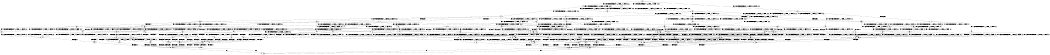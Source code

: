 digraph BCG {
size = "7, 10.5";
center = TRUE;
node [shape = circle];
0 [peripheries = 2];
0 -> 1 [label = "EX !0 !ATOMIC_EXCH_BRANCH (1, +0, TRUE, +0, 1, TRUE) !:0:1:2:"];
0 -> 2 [label = "EX !1 !ATOMIC_EXCH_BRANCH (1, +1, TRUE, +0, 2, TRUE) !:0:1:2:"];
0 -> 3 [label = "EX !2 !ATOMIC_EXCH_BRANCH (1, +0, FALSE, +0, 3, TRUE) !:0:1:2:"];
0 -> 4 [label = "EX !0 !ATOMIC_EXCH_BRANCH (1, +0, TRUE, +0, 1, TRUE) !:0:1:2:"];
1 -> 5 [label = "EX !2 !ATOMIC_EXCH_BRANCH (1, +0, FALSE, +0, 3, TRUE) !:0:1:2:"];
2 -> 6 [label = "EX !0 !ATOMIC_EXCH_BRANCH (1, +0, TRUE, +0, 1, FALSE) !:0:1:2:"];
2 -> 7 [label = "TERMINATE !1"];
2 -> 8 [label = "EX !2 !ATOMIC_EXCH_BRANCH (1, +0, FALSE, +0, 3, FALSE) !:0:1:2:"];
2 -> 9 [label = "EX !0 !ATOMIC_EXCH_BRANCH (1, +0, TRUE, +0, 1, FALSE) !:0:1:2:"];
3 -> 10 [label = "EX !0 !ATOMIC_EXCH_BRANCH (1, +0, TRUE, +0, 1, TRUE) !:0:1:2:"];
3 -> 11 [label = "TERMINATE !2"];
3 -> 12 [label = "EX !1 !ATOMIC_EXCH_BRANCH (1, +1, TRUE, +0, 2, TRUE) !:0:1:2:"];
3 -> 13 [label = "EX !0 !ATOMIC_EXCH_BRANCH (1, +0, TRUE, +0, 1, TRUE) !:0:1:2:"];
4 -> 5 [label = "EX !2 !ATOMIC_EXCH_BRANCH (1, +0, FALSE, +0, 3, TRUE) !:0:1:2:"];
4 -> 14 [label = "EX !1 !ATOMIC_EXCH_BRANCH (1, +1, TRUE, +0, 2, TRUE) !:0:1:2:"];
4 -> 15 [label = "EX !2 !ATOMIC_EXCH_BRANCH (1, +0, FALSE, +0, 3, TRUE) !:0:1:2:"];
4 -> 4 [label = "EX !0 !ATOMIC_EXCH_BRANCH (1, +0, TRUE, +0, 1, TRUE) !:0:1:2:"];
5 -> 10 [label = "EX !0 !ATOMIC_EXCH_BRANCH (1, +0, TRUE, +0, 1, TRUE) !:0:1:2:"];
6 -> 16 [label = "EX !2 !ATOMIC_EXCH_BRANCH (1, +0, FALSE, +0, 3, TRUE) !:0:1:2:"];
7 -> 17 [label = "EX !0 !ATOMIC_EXCH_BRANCH (1, +0, TRUE, +0, 1, FALSE) !:0:2:"];
7 -> 18 [label = "EX !2 !ATOMIC_EXCH_BRANCH (1, +0, FALSE, +0, 3, FALSE) !:0:2:"];
7 -> 19 [label = "EX !0 !ATOMIC_EXCH_BRANCH (1, +0, TRUE, +0, 1, FALSE) !:0:2:"];
8 -> 20 [label = "EX !2 !ATOMIC_EXCH_BRANCH (1, +1, TRUE, +0, 3, FALSE) !:0:1:2:"];
8 -> 21 [label = "TERMINATE !1"];
8 -> 22 [label = "EX !0 !ATOMIC_EXCH_BRANCH (1, +0, TRUE, +0, 1, FALSE) !:0:1:2:"];
8 -> 23 [label = "EX !2 !ATOMIC_EXCH_BRANCH (1, +1, TRUE, +0, 3, FALSE) !:0:1:2:"];
9 -> 16 [label = "EX !2 !ATOMIC_EXCH_BRANCH (1, +0, FALSE, +0, 3, TRUE) !:0:1:2:"];
9 -> 24 [label = "TERMINATE !1"];
9 -> 25 [label = "TERMINATE !0"];
9 -> 26 [label = "EX !2 !ATOMIC_EXCH_BRANCH (1, +0, FALSE, +0, 3, TRUE) !:0:1:2:"];
10 -> 27 [label = "EX !1 !ATOMIC_EXCH_BRANCH (1, +1, TRUE, +0, 2, TRUE) !:0:1:2:"];
11 -> 28 [label = "EX !0 !ATOMIC_EXCH_BRANCH (1, +0, TRUE, +0, 1, TRUE) !:0:1:"];
11 -> 29 [label = "EX !1 !ATOMIC_EXCH_BRANCH (1, +1, TRUE, +0, 2, TRUE) !:0:1:"];
11 -> 30 [label = "EX !0 !ATOMIC_EXCH_BRANCH (1, +0, TRUE, +0, 1, TRUE) !:0:1:"];
12 -> 31 [label = "EX !0 !ATOMIC_EXCH_BRANCH (1, +0, TRUE, +0, 1, FALSE) !:0:1:2:"];
12 -> 32 [label = "TERMINATE !1"];
12 -> 33 [label = "TERMINATE !2"];
12 -> 34 [label = "EX !0 !ATOMIC_EXCH_BRANCH (1, +0, TRUE, +0, 1, FALSE) !:0:1:2:"];
13 -> 27 [label = "EX !1 !ATOMIC_EXCH_BRANCH (1, +1, TRUE, +0, 2, TRUE) !:0:1:2:"];
13 -> 35 [label = "TERMINATE !2"];
13 -> 36 [label = "EX !1 !ATOMIC_EXCH_BRANCH (1, +1, TRUE, +0, 2, TRUE) !:0:1:2:"];
13 -> 13 [label = "EX !0 !ATOMIC_EXCH_BRANCH (1, +0, TRUE, +0, 1, TRUE) !:0:1:2:"];
14 -> 6 [label = "EX !0 !ATOMIC_EXCH_BRANCH (1, +0, TRUE, +0, 1, FALSE) !:0:1:2:"];
14 -> 37 [label = "TERMINATE !1"];
14 -> 38 [label = "EX !2 !ATOMIC_EXCH_BRANCH (1, +0, FALSE, +0, 3, FALSE) !:0:1:2:"];
14 -> 9 [label = "EX !0 !ATOMIC_EXCH_BRANCH (1, +0, TRUE, +0, 1, FALSE) !:0:1:2:"];
15 -> 10 [label = "EX !0 !ATOMIC_EXCH_BRANCH (1, +0, TRUE, +0, 1, TRUE) !:0:1:2:"];
15 -> 35 [label = "TERMINATE !2"];
15 -> 36 [label = "EX !1 !ATOMIC_EXCH_BRANCH (1, +1, TRUE, +0, 2, TRUE) !:0:1:2:"];
15 -> 13 [label = "EX !0 !ATOMIC_EXCH_BRANCH (1, +0, TRUE, +0, 1, TRUE) !:0:1:2:"];
16 -> 39 [label = "TERMINATE !0"];
17 -> 40 [label = "EX !2 !ATOMIC_EXCH_BRANCH (1, +0, FALSE, +0, 3, TRUE) !:0:2:"];
18 -> 41 [label = "EX !2 !ATOMIC_EXCH_BRANCH (1, +1, TRUE, +0, 3, FALSE) !:0:2:"];
18 -> 42 [label = "EX !0 !ATOMIC_EXCH_BRANCH (1, +0, TRUE, +0, 1, FALSE) !:0:2:"];
18 -> 43 [label = "EX !2 !ATOMIC_EXCH_BRANCH (1, +1, TRUE, +0, 3, FALSE) !:0:2:"];
19 -> 40 [label = "EX !2 !ATOMIC_EXCH_BRANCH (1, +0, FALSE, +0, 3, TRUE) !:0:2:"];
19 -> 44 [label = "TERMINATE !0"];
19 -> 45 [label = "EX !2 !ATOMIC_EXCH_BRANCH (1, +0, FALSE, +0, 3, TRUE) !:0:2:"];
20 -> 31 [label = "EX !0 !ATOMIC_EXCH_BRANCH (1, +0, TRUE, +0, 1, FALSE) !:0:1:2:"];
21 -> 41 [label = "EX !2 !ATOMIC_EXCH_BRANCH (1, +1, TRUE, +0, 3, FALSE) !:0:2:"];
21 -> 42 [label = "EX !0 !ATOMIC_EXCH_BRANCH (1, +0, TRUE, +0, 1, FALSE) !:0:2:"];
21 -> 43 [label = "EX !2 !ATOMIC_EXCH_BRANCH (1, +1, TRUE, +0, 3, FALSE) !:0:2:"];
22 -> 46 [label = "EX !2 !ATOMIC_EXCH_BRANCH (1, +1, TRUE, +0, 3, TRUE) !:0:1:2:"];
22 -> 47 [label = "TERMINATE !1"];
22 -> 48 [label = "TERMINATE !0"];
22 -> 49 [label = "EX !2 !ATOMIC_EXCH_BRANCH (1, +1, TRUE, +0, 3, TRUE) !:0:1:2:"];
23 -> 31 [label = "EX !0 !ATOMIC_EXCH_BRANCH (1, +0, TRUE, +0, 1, FALSE) !:0:1:2:"];
23 -> 32 [label = "TERMINATE !1"];
23 -> 33 [label = "TERMINATE !2"];
23 -> 34 [label = "EX !0 !ATOMIC_EXCH_BRANCH (1, +0, TRUE, +0, 1, FALSE) !:0:1:2:"];
24 -> 40 [label = "EX !2 !ATOMIC_EXCH_BRANCH (1, +0, FALSE, +0, 3, TRUE) !:0:2:"];
24 -> 44 [label = "TERMINATE !0"];
24 -> 45 [label = "EX !2 !ATOMIC_EXCH_BRANCH (1, +0, FALSE, +0, 3, TRUE) !:0:2:"];
25 -> 50 [label = "EX !2 !ATOMIC_EXCH_BRANCH (1, +0, FALSE, +0, 3, TRUE) !:1:2:"];
25 -> 44 [label = "TERMINATE !1"];
25 -> 51 [label = "EX !2 !ATOMIC_EXCH_BRANCH (1, +0, FALSE, +0, 3, TRUE) !:1:2:"];
26 -> 39 [label = "TERMINATE !0"];
26 -> 52 [label = "TERMINATE !1"];
26 -> 53 [label = "TERMINATE !2"];
26 -> 54 [label = "TERMINATE !0"];
27 -> 31 [label = "EX !0 !ATOMIC_EXCH_BRANCH (1, +0, TRUE, +0, 1, FALSE) !:0:1:2:"];
28 -> 55 [label = "EX !1 !ATOMIC_EXCH_BRANCH (1, +1, TRUE, +0, 2, TRUE) !:0:1:"];
29 -> 56 [label = "EX !0 !ATOMIC_EXCH_BRANCH (1, +0, TRUE, +0, 1, FALSE) !:0:1:"];
29 -> 57 [label = "TERMINATE !1"];
29 -> 58 [label = "EX !0 !ATOMIC_EXCH_BRANCH (1, +0, TRUE, +0, 1, FALSE) !:0:1:"];
30 -> 55 [label = "EX !1 !ATOMIC_EXCH_BRANCH (1, +1, TRUE, +0, 2, TRUE) !:0:1:"];
30 -> 59 [label = "EX !1 !ATOMIC_EXCH_BRANCH (1, +1, TRUE, +0, 2, TRUE) !:0:1:"];
30 -> 30 [label = "EX !0 !ATOMIC_EXCH_BRANCH (1, +0, TRUE, +0, 1, TRUE) !:0:1:"];
31 -> 39 [label = "TERMINATE !0"];
32 -> 60 [label = "EX !0 !ATOMIC_EXCH_BRANCH (1, +0, TRUE, +0, 1, FALSE) !:0:2:"];
32 -> 57 [label = "TERMINATE !2"];
32 -> 61 [label = "EX !0 !ATOMIC_EXCH_BRANCH (1, +0, TRUE, +0, 1, FALSE) !:0:2:"];
33 -> 56 [label = "EX !0 !ATOMIC_EXCH_BRANCH (1, +0, TRUE, +0, 1, FALSE) !:0:1:"];
33 -> 57 [label = "TERMINATE !1"];
33 -> 58 [label = "EX !0 !ATOMIC_EXCH_BRANCH (1, +0, TRUE, +0, 1, FALSE) !:0:1:"];
34 -> 39 [label = "TERMINATE !0"];
34 -> 52 [label = "TERMINATE !1"];
34 -> 53 [label = "TERMINATE !2"];
34 -> 54 [label = "TERMINATE !0"];
35 -> 28 [label = "EX !0 !ATOMIC_EXCH_BRANCH (1, +0, TRUE, +0, 1, TRUE) !:0:1:"];
35 -> 59 [label = "EX !1 !ATOMIC_EXCH_BRANCH (1, +1, TRUE, +0, 2, TRUE) !:0:1:"];
35 -> 30 [label = "EX !0 !ATOMIC_EXCH_BRANCH (1, +0, TRUE, +0, 1, TRUE) !:0:1:"];
36 -> 31 [label = "EX !0 !ATOMIC_EXCH_BRANCH (1, +0, TRUE, +0, 1, FALSE) !:0:1:2:"];
36 -> 62 [label = "TERMINATE !1"];
36 -> 63 [label = "TERMINATE !2"];
36 -> 34 [label = "EX !0 !ATOMIC_EXCH_BRANCH (1, +0, TRUE, +0, 1, FALSE) !:0:1:2:"];
37 -> 17 [label = "EX !0 !ATOMIC_EXCH_BRANCH (1, +0, TRUE, +0, 1, FALSE) !:0:2:"];
37 -> 64 [label = "EX !2 !ATOMIC_EXCH_BRANCH (1, +0, FALSE, +0, 3, FALSE) !:0:2:"];
37 -> 19 [label = "EX !0 !ATOMIC_EXCH_BRANCH (1, +0, TRUE, +0, 1, FALSE) !:0:2:"];
38 -> 65 [label = "EX !0 !ATOMIC_EXCH_BRANCH (1, +0, TRUE, +0, 1, FALSE) !:0:1:2:"];
38 -> 66 [label = "TERMINATE !1"];
38 -> 67 [label = "EX !2 !ATOMIC_EXCH_BRANCH (1, +1, TRUE, +0, 3, FALSE) !:0:1:2:"];
38 -> 22 [label = "EX !0 !ATOMIC_EXCH_BRANCH (1, +0, TRUE, +0, 1, FALSE) !:0:1:2:"];
39 -> 68 [label = "TERMINATE !2"];
40 -> 69 [label = "TERMINATE !0"];
41 -> 60 [label = "EX !0 !ATOMIC_EXCH_BRANCH (1, +0, TRUE, +0, 1, FALSE) !:0:2:"];
42 -> 70 [label = "EX !2 !ATOMIC_EXCH_BRANCH (1, +1, TRUE, +0, 3, TRUE) !:0:2:"];
42 -> 71 [label = "TERMINATE !0"];
42 -> 72 [label = "EX !2 !ATOMIC_EXCH_BRANCH (1, +1, TRUE, +0, 3, TRUE) !:0:2:"];
43 -> 60 [label = "EX !0 !ATOMIC_EXCH_BRANCH (1, +0, TRUE, +0, 1, FALSE) !:0:2:"];
43 -> 57 [label = "TERMINATE !2"];
43 -> 61 [label = "EX !0 !ATOMIC_EXCH_BRANCH (1, +0, TRUE, +0, 1, FALSE) !:0:2:"];
44 -> 73 [label = "EX !2 !ATOMIC_EXCH_BRANCH (1, +0, FALSE, +0, 3, TRUE) !:2:"];
44 -> 74 [label = "EX !2 !ATOMIC_EXCH_BRANCH (1, +0, FALSE, +0, 3, TRUE) !:2:"];
45 -> 69 [label = "TERMINATE !0"];
45 -> 75 [label = "TERMINATE !2"];
45 -> 76 [label = "TERMINATE !0"];
46 -> 77 [label = "TERMINATE !0"];
47 -> 70 [label = "EX !2 !ATOMIC_EXCH_BRANCH (1, +1, TRUE, +0, 3, TRUE) !:0:2:"];
47 -> 71 [label = "TERMINATE !0"];
47 -> 72 [label = "EX !2 !ATOMIC_EXCH_BRANCH (1, +1, TRUE, +0, 3, TRUE) !:0:2:"];
48 -> 78 [label = "EX !2 !ATOMIC_EXCH_BRANCH (1, +1, TRUE, +0, 3, TRUE) !:1:2:"];
48 -> 71 [label = "TERMINATE !1"];
48 -> 79 [label = "EX !2 !ATOMIC_EXCH_BRANCH (1, +1, TRUE, +0, 3, TRUE) !:1:2:"];
49 -> 77 [label = "TERMINATE !0"];
49 -> 80 [label = "TERMINATE !1"];
49 -> 81 [label = "TERMINATE !2"];
49 -> 82 [label = "TERMINATE !0"];
50 -> 68 [label = "TERMINATE !2"];
51 -> 68 [label = "TERMINATE !2"];
51 -> 76 [label = "TERMINATE !1"];
51 -> 83 [label = "TERMINATE !2"];
52 -> 69 [label = "TERMINATE !0"];
52 -> 75 [label = "TERMINATE !2"];
52 -> 76 [label = "TERMINATE !0"];
53 -> 68 [label = "TERMINATE !0"];
53 -> 75 [label = "TERMINATE !1"];
53 -> 83 [label = "TERMINATE !0"];
54 -> 68 [label = "TERMINATE !2"];
54 -> 76 [label = "TERMINATE !1"];
54 -> 83 [label = "TERMINATE !2"];
55 -> 56 [label = "EX !0 !ATOMIC_EXCH_BRANCH (1, +0, TRUE, +0, 1, FALSE) !:0:1:"];
56 -> 68 [label = "TERMINATE !0"];
57 -> 84 [label = "EX !0 !ATOMIC_EXCH_BRANCH (1, +0, TRUE, +0, 1, FALSE) !:0:"];
57 -> 85 [label = "EX !0 !ATOMIC_EXCH_BRANCH (1, +0, TRUE, +0, 1, FALSE) !:0:"];
58 -> 68 [label = "TERMINATE !0"];
58 -> 75 [label = "TERMINATE !1"];
58 -> 83 [label = "TERMINATE !0"];
59 -> 56 [label = "EX !0 !ATOMIC_EXCH_BRANCH (1, +0, TRUE, +0, 1, FALSE) !:0:1:"];
59 -> 86 [label = "TERMINATE !1"];
59 -> 58 [label = "EX !0 !ATOMIC_EXCH_BRANCH (1, +0, TRUE, +0, 1, FALSE) !:0:1:"];
60 -> 69 [label = "TERMINATE !0"];
61 -> 69 [label = "TERMINATE !0"];
61 -> 75 [label = "TERMINATE !2"];
61 -> 76 [label = "TERMINATE !0"];
62 -> 60 [label = "EX !0 !ATOMIC_EXCH_BRANCH (1, +0, TRUE, +0, 1, FALSE) !:0:2:"];
62 -> 86 [label = "TERMINATE !2"];
62 -> 61 [label = "EX !0 !ATOMIC_EXCH_BRANCH (1, +0, TRUE, +0, 1, FALSE) !:0:2:"];
63 -> 56 [label = "EX !0 !ATOMIC_EXCH_BRANCH (1, +0, TRUE, +0, 1, FALSE) !:0:1:"];
63 -> 86 [label = "TERMINATE !1"];
63 -> 58 [label = "EX !0 !ATOMIC_EXCH_BRANCH (1, +0, TRUE, +0, 1, FALSE) !:0:1:"];
64 -> 87 [label = "EX !0 !ATOMIC_EXCH_BRANCH (1, +0, TRUE, +0, 1, FALSE) !:0:2:"];
64 -> 88 [label = "EX !2 !ATOMIC_EXCH_BRANCH (1, +1, TRUE, +0, 3, FALSE) !:0:2:"];
64 -> 42 [label = "EX !0 !ATOMIC_EXCH_BRANCH (1, +0, TRUE, +0, 1, FALSE) !:0:2:"];
65 -> 46 [label = "EX !2 !ATOMIC_EXCH_BRANCH (1, +1, TRUE, +0, 3, TRUE) !:0:1:2:"];
66 -> 87 [label = "EX !0 !ATOMIC_EXCH_BRANCH (1, +0, TRUE, +0, 1, FALSE) !:0:2:"];
66 -> 88 [label = "EX !2 !ATOMIC_EXCH_BRANCH (1, +1, TRUE, +0, 3, FALSE) !:0:2:"];
66 -> 42 [label = "EX !0 !ATOMIC_EXCH_BRANCH (1, +0, TRUE, +0, 1, FALSE) !:0:2:"];
67 -> 31 [label = "EX !0 !ATOMIC_EXCH_BRANCH (1, +0, TRUE, +0, 1, FALSE) !:0:1:2:"];
67 -> 62 [label = "TERMINATE !1"];
67 -> 63 [label = "TERMINATE !2"];
67 -> 34 [label = "EX !0 !ATOMIC_EXCH_BRANCH (1, +0, TRUE, +0, 1, FALSE) !:0:1:2:"];
68 -> 89 [label = "TERMINATE !1"];
69 -> 89 [label = "TERMINATE !2"];
70 -> 90 [label = "TERMINATE !0"];
71 -> 91 [label = "EX !2 !ATOMIC_EXCH_BRANCH (1, +1, TRUE, +0, 3, TRUE) !:2:"];
71 -> 92 [label = "EX !2 !ATOMIC_EXCH_BRANCH (1, +1, TRUE, +0, 3, TRUE) !:2:"];
72 -> 90 [label = "TERMINATE !0"];
72 -> 93 [label = "TERMINATE !2"];
72 -> 94 [label = "TERMINATE !0"];
73 -> 89 [label = "TERMINATE !2"];
74 -> 89 [label = "TERMINATE !2"];
74 -> 95 [label = "TERMINATE !2"];
75 -> 89 [label = "TERMINATE !0"];
75 -> 95 [label = "TERMINATE !0"];
76 -> 89 [label = "TERMINATE !2"];
76 -> 95 [label = "TERMINATE !2"];
77 -> 96 [label = "TERMINATE !2"];
78 -> 96 [label = "TERMINATE !2"];
79 -> 96 [label = "TERMINATE !2"];
79 -> 94 [label = "TERMINATE !1"];
79 -> 97 [label = "TERMINATE !2"];
80 -> 90 [label = "TERMINATE !0"];
80 -> 93 [label = "TERMINATE !2"];
80 -> 94 [label = "TERMINATE !0"];
81 -> 96 [label = "TERMINATE !0"];
81 -> 93 [label = "TERMINATE !1"];
81 -> 97 [label = "TERMINATE !0"];
82 -> 96 [label = "TERMINATE !2"];
82 -> 94 [label = "TERMINATE !1"];
82 -> 97 [label = "TERMINATE !2"];
83 -> 89 [label = "TERMINATE !1"];
83 -> 95 [label = "TERMINATE !1"];
84 -> 89 [label = "TERMINATE !0"];
85 -> 89 [label = "TERMINATE !0"];
85 -> 95 [label = "TERMINATE !0"];
86 -> 84 [label = "EX !0 !ATOMIC_EXCH_BRANCH (1, +0, TRUE, +0, 1, FALSE) !:0:"];
86 -> 85 [label = "EX !0 !ATOMIC_EXCH_BRANCH (1, +0, TRUE, +0, 1, FALSE) !:0:"];
87 -> 70 [label = "EX !2 !ATOMIC_EXCH_BRANCH (1, +1, TRUE, +0, 3, TRUE) !:0:2:"];
88 -> 60 [label = "EX !0 !ATOMIC_EXCH_BRANCH (1, +0, TRUE, +0, 1, FALSE) !:0:2:"];
88 -> 86 [label = "TERMINATE !2"];
88 -> 61 [label = "EX !0 !ATOMIC_EXCH_BRANCH (1, +0, TRUE, +0, 1, FALSE) !:0:2:"];
89 -> 98 [label = "exit"];
90 -> 99 [label = "TERMINATE !2"];
91 -> 99 [label = "TERMINATE !2"];
92 -> 99 [label = "TERMINATE !2"];
92 -> 100 [label = "TERMINATE !2"];
93 -> 99 [label = "TERMINATE !0"];
93 -> 100 [label = "TERMINATE !0"];
94 -> 99 [label = "TERMINATE !2"];
94 -> 100 [label = "TERMINATE !2"];
95 -> 98 [label = "exit"];
96 -> 99 [label = "TERMINATE !1"];
97 -> 99 [label = "TERMINATE !1"];
97 -> 100 [label = "TERMINATE !1"];
99 -> 98 [label = "exit"];
100 -> 98 [label = "exit"];
}
